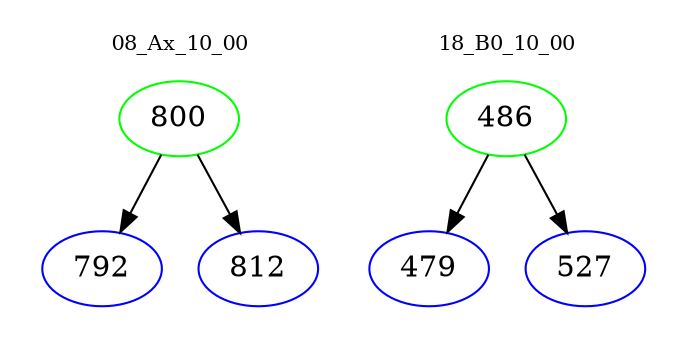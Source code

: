 digraph{
subgraph cluster_0 {
color = white
label = "08_Ax_10_00";
fontsize=10;
T0_800 [label="800", color="green"]
T0_800 -> T0_792 [color="black"]
T0_792 [label="792", color="blue"]
T0_800 -> T0_812 [color="black"]
T0_812 [label="812", color="blue"]
}
subgraph cluster_1 {
color = white
label = "18_B0_10_00";
fontsize=10;
T1_486 [label="486", color="green"]
T1_486 -> T1_479 [color="black"]
T1_479 [label="479", color="blue"]
T1_486 -> T1_527 [color="black"]
T1_527 [label="527", color="blue"]
}
}
